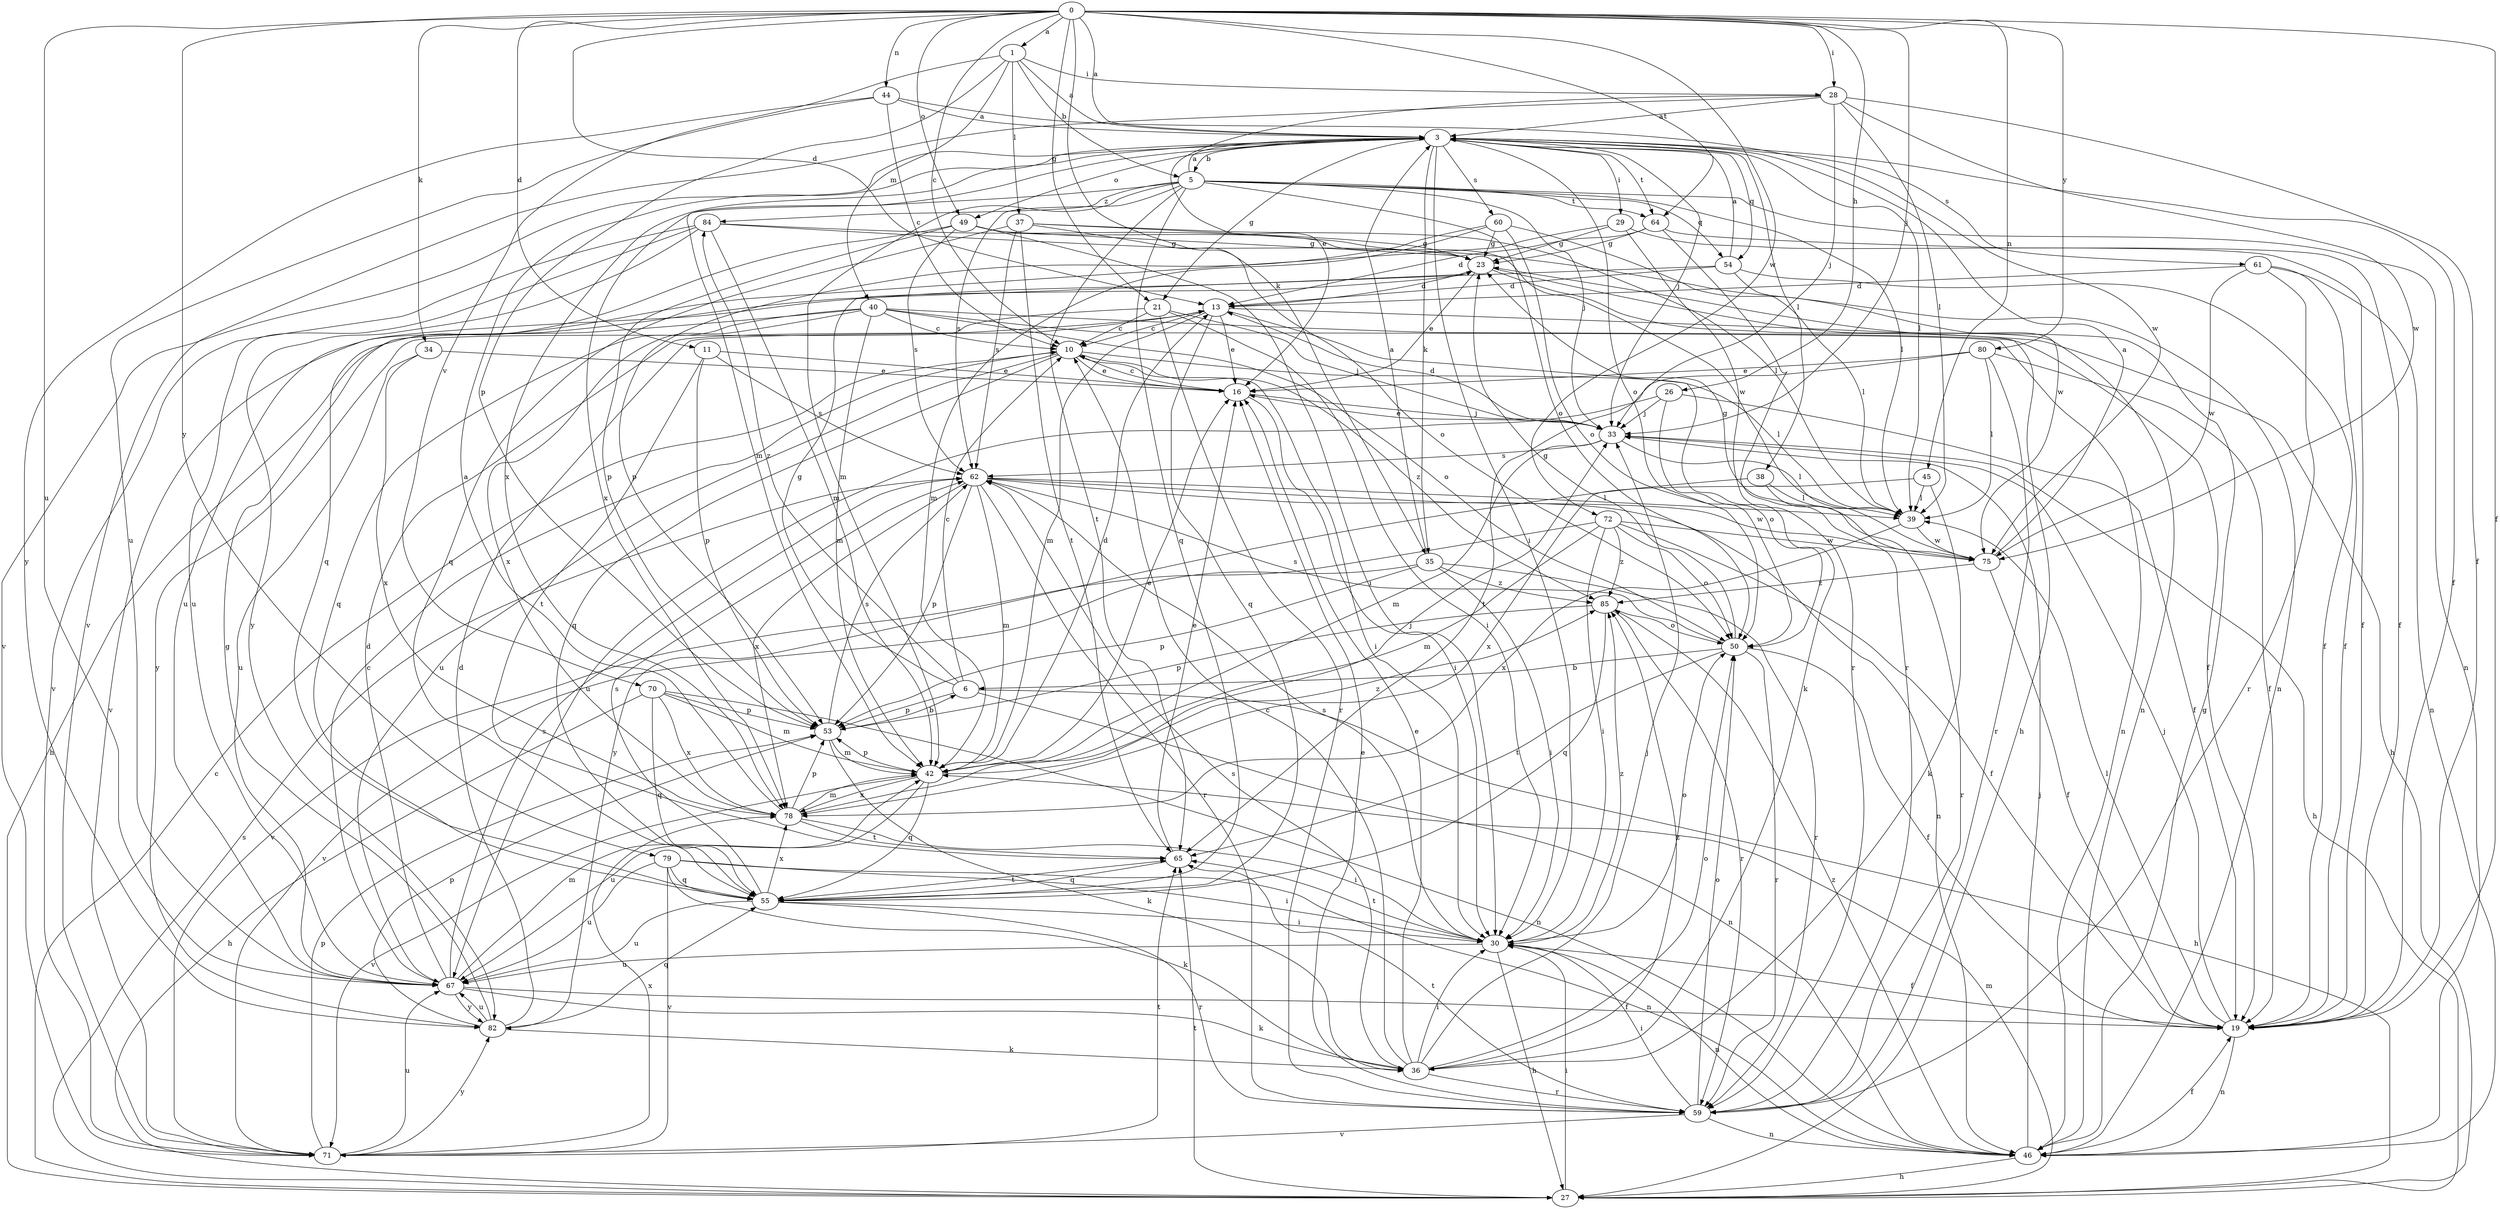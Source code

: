 strict digraph  {
0;
1;
3;
5;
6;
10;
11;
13;
16;
19;
21;
23;
26;
27;
28;
29;
30;
33;
34;
35;
36;
37;
38;
39;
40;
42;
44;
45;
46;
49;
50;
53;
54;
55;
59;
60;
61;
62;
64;
65;
67;
70;
71;
72;
75;
78;
79;
80;
82;
84;
85;
0 -> 1  [label=a];
0 -> 3  [label=a];
0 -> 10  [label=c];
0 -> 11  [label=d];
0 -> 13  [label=d];
0 -> 19  [label=f];
0 -> 21  [label=g];
0 -> 26  [label=h];
0 -> 28  [label=i];
0 -> 33  [label=j];
0 -> 34  [label=k];
0 -> 35  [label=k];
0 -> 44  [label=n];
0 -> 45  [label=n];
0 -> 49  [label=o];
0 -> 64  [label=t];
0 -> 67  [label=u];
0 -> 72  [label=w];
0 -> 79  [label=y];
0 -> 80  [label=y];
1 -> 3  [label=a];
1 -> 5  [label=b];
1 -> 28  [label=i];
1 -> 37  [label=l];
1 -> 40  [label=m];
1 -> 53  [label=p];
1 -> 70  [label=v];
3 -> 5  [label=b];
3 -> 19  [label=f];
3 -> 21  [label=g];
3 -> 29  [label=i];
3 -> 30  [label=i];
3 -> 33  [label=j];
3 -> 35  [label=k];
3 -> 38  [label=l];
3 -> 39  [label=l];
3 -> 42  [label=m];
3 -> 49  [label=o];
3 -> 50  [label=o];
3 -> 54  [label=q];
3 -> 60  [label=s];
3 -> 61  [label=s];
3 -> 64  [label=t];
3 -> 71  [label=v];
3 -> 78  [label=x];
5 -> 3  [label=a];
5 -> 33  [label=j];
5 -> 39  [label=l];
5 -> 42  [label=m];
5 -> 46  [label=n];
5 -> 50  [label=o];
5 -> 54  [label=q];
5 -> 55  [label=q];
5 -> 62  [label=s];
5 -> 64  [label=t];
5 -> 65  [label=t];
5 -> 78  [label=x];
5 -> 84  [label=z];
6 -> 10  [label=c];
6 -> 23  [label=g];
6 -> 27  [label=h];
6 -> 46  [label=n];
6 -> 53  [label=p];
6 -> 84  [label=z];
10 -> 16  [label=e];
10 -> 30  [label=i];
10 -> 39  [label=l];
10 -> 55  [label=q];
10 -> 67  [label=u];
10 -> 85  [label=z];
11 -> 16  [label=e];
11 -> 53  [label=p];
11 -> 62  [label=s];
11 -> 65  [label=t];
13 -> 10  [label=c];
13 -> 16  [label=e];
13 -> 27  [label=h];
13 -> 36  [label=k];
13 -> 42  [label=m];
13 -> 55  [label=q];
16 -> 10  [label=c];
16 -> 30  [label=i];
16 -> 33  [label=j];
19 -> 33  [label=j];
19 -> 39  [label=l];
19 -> 46  [label=n];
21 -> 10  [label=c];
21 -> 30  [label=i];
21 -> 33  [label=j];
21 -> 59  [label=r];
21 -> 82  [label=y];
23 -> 13  [label=d];
23 -> 16  [label=e];
23 -> 27  [label=h];
23 -> 46  [label=n];
26 -> 19  [label=f];
26 -> 33  [label=j];
26 -> 50  [label=o];
26 -> 67  [label=u];
27 -> 10  [label=c];
27 -> 30  [label=i];
27 -> 42  [label=m];
27 -> 62  [label=s];
27 -> 65  [label=t];
28 -> 3  [label=a];
28 -> 16  [label=e];
28 -> 19  [label=f];
28 -> 33  [label=j];
28 -> 39  [label=l];
28 -> 71  [label=v];
28 -> 75  [label=w];
29 -> 19  [label=f];
29 -> 23  [label=g];
29 -> 59  [label=r];
29 -> 67  [label=u];
30 -> 19  [label=f];
30 -> 27  [label=h];
30 -> 46  [label=n];
30 -> 50  [label=o];
30 -> 62  [label=s];
30 -> 65  [label=t];
30 -> 67  [label=u];
30 -> 85  [label=z];
33 -> 13  [label=d];
33 -> 16  [label=e];
33 -> 27  [label=h];
33 -> 39  [label=l];
33 -> 42  [label=m];
33 -> 62  [label=s];
34 -> 16  [label=e];
34 -> 67  [label=u];
34 -> 78  [label=x];
35 -> 3  [label=a];
35 -> 30  [label=i];
35 -> 53  [label=p];
35 -> 59  [label=r];
35 -> 71  [label=v];
35 -> 85  [label=z];
36 -> 10  [label=c];
36 -> 16  [label=e];
36 -> 30  [label=i];
36 -> 33  [label=j];
36 -> 50  [label=o];
36 -> 59  [label=r];
36 -> 62  [label=s];
36 -> 85  [label=z];
37 -> 23  [label=g];
37 -> 39  [label=l];
37 -> 50  [label=o];
37 -> 55  [label=q];
37 -> 62  [label=s];
37 -> 65  [label=t];
38 -> 39  [label=l];
38 -> 59  [label=r];
38 -> 82  [label=y];
39 -> 75  [label=w];
39 -> 78  [label=x];
40 -> 10  [label=c];
40 -> 19  [label=f];
40 -> 27  [label=h];
40 -> 42  [label=m];
40 -> 46  [label=n];
40 -> 50  [label=o];
40 -> 55  [label=q];
40 -> 78  [label=x];
42 -> 13  [label=d];
42 -> 16  [label=e];
42 -> 53  [label=p];
42 -> 55  [label=q];
42 -> 67  [label=u];
42 -> 71  [label=v];
42 -> 78  [label=x];
42 -> 85  [label=z];
44 -> 3  [label=a];
44 -> 10  [label=c];
44 -> 67  [label=u];
44 -> 75  [label=w];
44 -> 82  [label=y];
45 -> 36  [label=k];
45 -> 39  [label=l];
45 -> 78  [label=x];
46 -> 19  [label=f];
46 -> 23  [label=g];
46 -> 27  [label=h];
46 -> 33  [label=j];
46 -> 85  [label=z];
49 -> 23  [label=g];
49 -> 30  [label=i];
49 -> 53  [label=p];
49 -> 55  [label=q];
49 -> 62  [label=s];
49 -> 75  [label=w];
50 -> 6  [label=b];
50 -> 19  [label=f];
50 -> 23  [label=g];
50 -> 59  [label=r];
50 -> 62  [label=s];
50 -> 65  [label=t];
53 -> 6  [label=b];
53 -> 36  [label=k];
53 -> 42  [label=m];
53 -> 62  [label=s];
54 -> 3  [label=a];
54 -> 13  [label=d];
54 -> 19  [label=f];
54 -> 39  [label=l];
54 -> 71  [label=v];
55 -> 30  [label=i];
55 -> 59  [label=r];
55 -> 62  [label=s];
55 -> 65  [label=t];
55 -> 67  [label=u];
55 -> 78  [label=x];
59 -> 16  [label=e];
59 -> 30  [label=i];
59 -> 46  [label=n];
59 -> 50  [label=o];
59 -> 65  [label=t];
59 -> 71  [label=v];
60 -> 23  [label=g];
60 -> 42  [label=m];
60 -> 50  [label=o];
60 -> 53  [label=p];
60 -> 75  [label=w];
61 -> 13  [label=d];
61 -> 19  [label=f];
61 -> 46  [label=n];
61 -> 59  [label=r];
61 -> 75  [label=w];
62 -> 39  [label=l];
62 -> 42  [label=m];
62 -> 46  [label=n];
62 -> 53  [label=p];
62 -> 59  [label=r];
62 -> 75  [label=w];
62 -> 78  [label=x];
64 -> 13  [label=d];
64 -> 19  [label=f];
64 -> 23  [label=g];
64 -> 59  [label=r];
65 -> 16  [label=e];
65 -> 55  [label=q];
67 -> 10  [label=c];
67 -> 13  [label=d];
67 -> 19  [label=f];
67 -> 36  [label=k];
67 -> 42  [label=m];
67 -> 62  [label=s];
67 -> 82  [label=y];
70 -> 27  [label=h];
70 -> 42  [label=m];
70 -> 46  [label=n];
70 -> 53  [label=p];
70 -> 55  [label=q];
70 -> 78  [label=x];
71 -> 53  [label=p];
71 -> 65  [label=t];
71 -> 67  [label=u];
71 -> 78  [label=x];
71 -> 82  [label=y];
72 -> 19  [label=f];
72 -> 30  [label=i];
72 -> 42  [label=m];
72 -> 50  [label=o];
72 -> 71  [label=v];
72 -> 75  [label=w];
72 -> 85  [label=z];
75 -> 3  [label=a];
75 -> 19  [label=f];
75 -> 23  [label=g];
75 -> 85  [label=z];
78 -> 3  [label=a];
78 -> 30  [label=i];
78 -> 33  [label=j];
78 -> 42  [label=m];
78 -> 53  [label=p];
78 -> 65  [label=t];
79 -> 30  [label=i];
79 -> 36  [label=k];
79 -> 46  [label=n];
79 -> 55  [label=q];
79 -> 67  [label=u];
79 -> 71  [label=v];
80 -> 16  [label=e];
80 -> 19  [label=f];
80 -> 39  [label=l];
80 -> 59  [label=r];
80 -> 65  [label=t];
82 -> 13  [label=d];
82 -> 23  [label=g];
82 -> 36  [label=k];
82 -> 53  [label=p];
82 -> 55  [label=q];
82 -> 67  [label=u];
84 -> 23  [label=g];
84 -> 42  [label=m];
84 -> 46  [label=n];
84 -> 67  [label=u];
84 -> 71  [label=v];
84 -> 82  [label=y];
85 -> 50  [label=o];
85 -> 53  [label=p];
85 -> 55  [label=q];
85 -> 59  [label=r];
}
